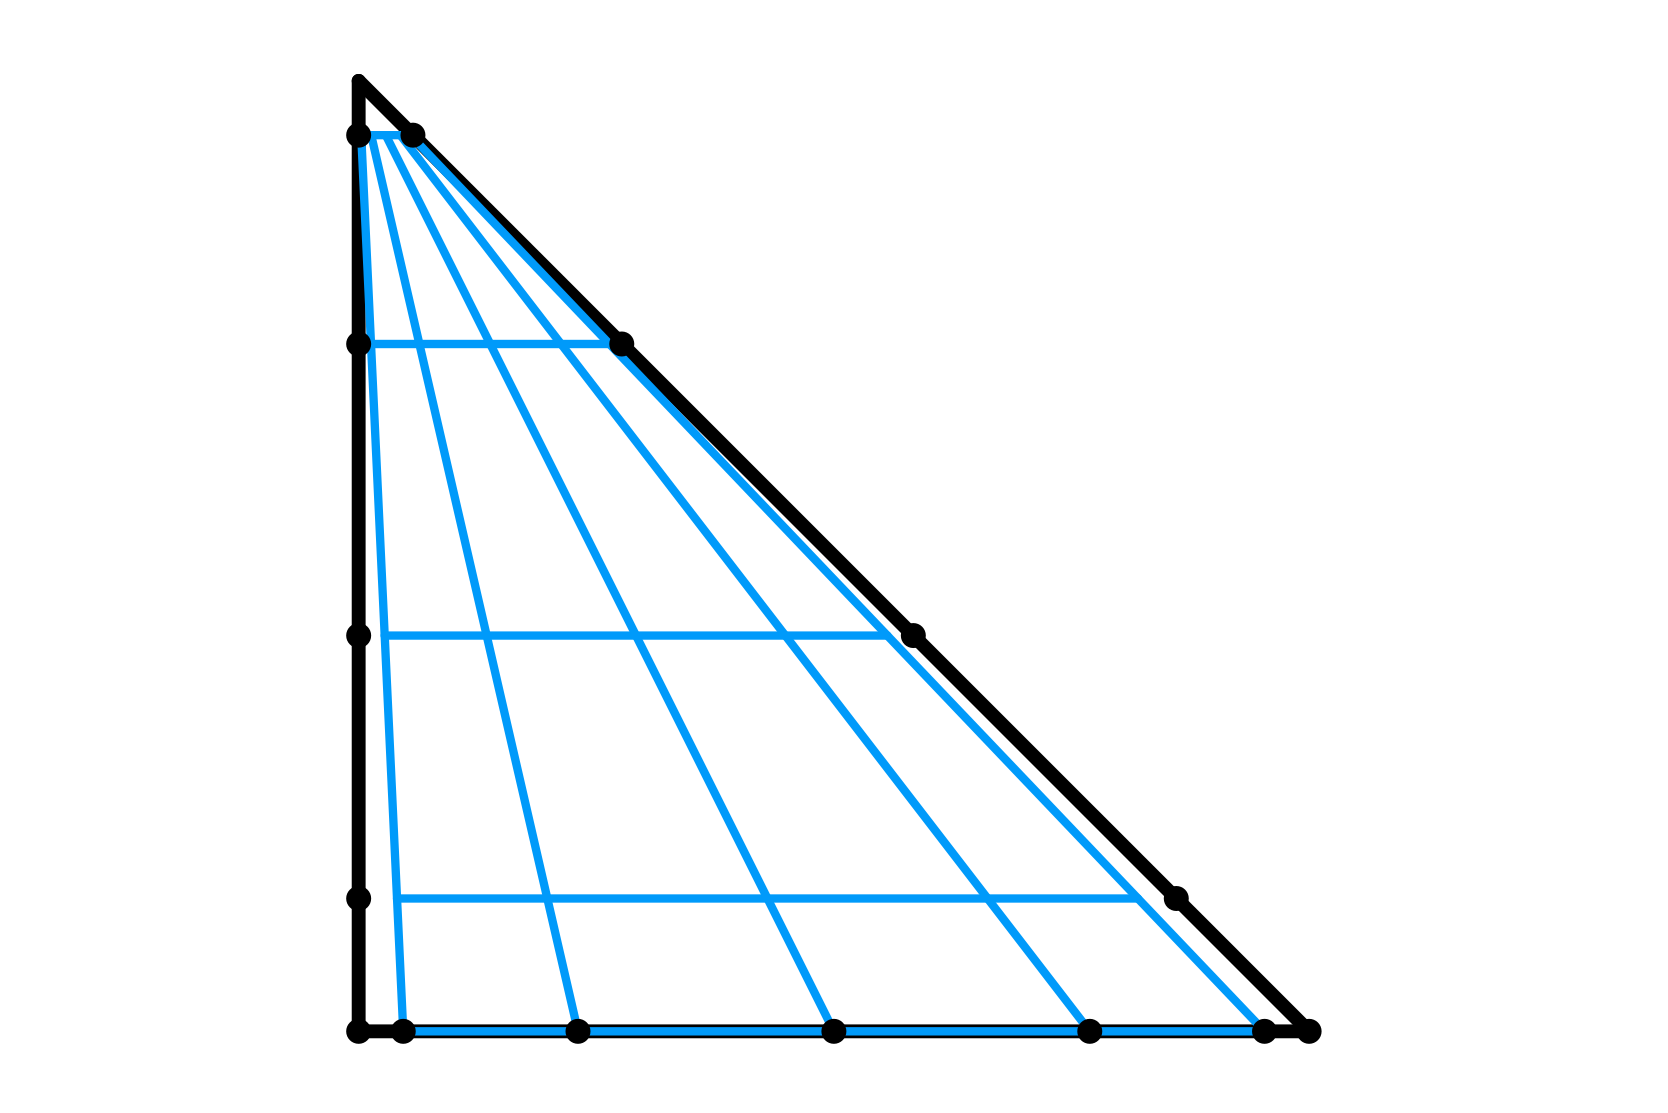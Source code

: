 <?xml version="1.0"?>
<!DOCTYPE ipe SYSTEM "ipe.dtd">
<ipe version="70000" creator="pdftoipe 2021/09/08">
<ipestyle>
<layout paper="352 350" frame="352 350" origin="0 0"/>
<symbol name="bullet"><path matrix="0.04 0 0 0.04 0 0" fill="black">
18 0 0 18 0 0 e</path></symbol>
</ipestyle>
<!-- Page: 1 1 -->
<page>
<path fill="1.000000 1.000000 1.000000">
-124 -24 m
476 -24 l
476 376 l
-124 376 l
</path>
<path fill="1.000000 1.000000 1.000000">
-12.19 -12.19 m
364.19 -12.19 l
364.19 364.19 l
-12.19 364.19 l
</path>
<path stroke="0.000000 0.000000 0.000000" pen="5" join="1" cap="1">
4.92 4.92 m
13.69 4.92 l
22.47 4.92 l
31.24 4.92 l
40.01 4.92 l
48.79 4.92 l
57.56 4.92 l
66.33 4.92 l
75.11 4.92 l
83.88 4.92 l
92.65 4.92 l
101.43 4.92 l
110.2 4.92 l
118.97 4.92 l
127.75 4.92 l
136.52 4.92 l
145.29 4.92 l
154.07 4.92 l
162.84 4.92 l
171.61 4.92 l
180.39 4.92 l
189.16 4.92 l
197.93 4.92 l
206.71 4.92 l
215.48 4.92 l
224.25 4.92 l
233.03 4.92 l
241.8 4.92 l
250.57 4.92 l
259.35 4.92 l
268.12 4.92 l
276.89 4.92 l
285.67 4.92 l
294.44 4.92 l
303.21 4.92 l
311.99 4.92 l
320.76 4.92 l
329.53 4.92 l
338.31 4.92 l
347.08 4.92 l
</path>
<path stroke="0.000000 0.000000 0.000000" pen="5" join="1" cap="1">
4.92 347.08 m
13.69 338.31 l
22.47 329.53 l
31.24 320.76 l
40.01 311.99 l
48.79 303.21 l
57.56 294.44 l
66.33 285.67 l
75.11 276.89 l
83.88 268.12 l
92.65 259.35 l
101.43 250.57 l
110.2 241.8 l
118.97 233.03 l
127.75 224.25 l
136.52 215.48 l
145.29 206.71 l
154.07 197.93 l
162.84 189.16 l
171.61 180.39 l
180.39 171.61 l
189.16 162.84 l
197.93 154.07 l
206.71 145.29 l
215.48 136.52 l
224.25 127.75 l
233.03 118.97 l
241.8 110.2 l
250.57 101.43 l
259.35 92.65 l
268.12 83.88 l
276.89 75.11 l
285.67 66.33 l
294.44 57.56 l
303.21 48.79 l
311.99 40.01 l
320.76 31.24 l
329.53 22.47 l
338.31 13.69 l
347.08 4.92 l
</path>
<path stroke="0.000000 0.000000 0.000000" pen="5" join="1" cap="1">
4.92 4.92 m
4.92 13.69 l
4.92 22.47 l
4.92 31.24 l
4.92 40.01 l
4.92 48.79 l
4.92 57.56 l
4.92 66.33 l
4.92 75.11 l
4.92 83.88 l
4.92 92.65 l
4.92 101.43 l
4.92 110.2 l
4.92 118.97 l
4.92 127.75 l
4.92 136.52 l
4.92 145.29 l
4.92 154.07 l
4.92 162.84 l
4.92 171.61 l
4.92 180.39 l
4.92 189.16 l
4.92 197.93 l
4.92 206.71 l
4.92 215.48 l
4.92 224.25 l
4.92 233.03 l
4.92 241.8 l
4.92 250.57 l
4.92 259.35 l
4.92 268.12 l
4.92 276.89 l
4.92 285.67 l
4.92 294.44 l
4.92 303.21 l
4.92 311.99 l
4.92 320.76 l
4.92 329.53 l
4.92 338.31 l
4.92 347.08 l
</path>
<path stroke="0.000000 0.605591 0.978699" pen="3" join="1" cap="1">
20.97 4.92 m
83.88 4.92 l
176 4.92 l
268.12 4.92 l
331.03 4.92 l
</path>
<path stroke="0.000000 0.605591 0.978699" pen="3" join="1" cap="1">
18.73 52.74 m
72.84 52.74 l
152.09 52.74 l
231.34 52.74 l
285.45 52.74 l
</path>
<path stroke="0.000000 0.605591 0.978699" pen="3" join="1" cap="1">
14.29 147.4 m
51 147.4 l
104.76 147.4 l
158.52 147.4 l
195.23 147.4 l
</path>
<path stroke="0.000000 0.605591 0.978699" pen="3" join="1" cap="1">
9.36 252.36 m
26.78 252.36 l
52.28 252.36 l
77.78 252.36 l
95.2 252.36 l
</path>
<path stroke="0.000000 0.605591 0.978699" pen="3" join="1" cap="1">
5.84 327.54 m
9.43 327.54 l
14.69 327.54 l
19.95 327.54 l
23.54 327.54 l
</path>
<path stroke="0.000000 0.605591 0.978699" pen="3" join="1" cap="1">
20.97 4.92 m
18.73 52.74 l
14.29 147.4 l
9.36 252.36 l
5.84 327.54 l
</path>
<path stroke="0.000000 0.605591 0.978699" pen="3" join="1" cap="1">
83.88 4.92 m
72.84 52.74 l
51 147.4 l
26.78 252.36 l
9.43 327.54 l
</path>
<path stroke="0.000000 0.605591 0.978699" pen="3" join="1" cap="1">
176 4.92 m
152.09 52.74 l
104.76 147.4 l
52.28 252.36 l
14.69 327.54 l
</path>
<path stroke="0.000000 0.605591 0.978699" pen="3" join="1" cap="1">
268.12 4.92 m
231.34 52.74 l
158.52 147.4 l
77.78 252.36 l
19.95 327.54 l
</path>
<path stroke="0.000000 0.605591 0.978699" pen="3" join="1" cap="1">
331.03 4.92 m
285.45 52.74 l
195.23 147.4 l
95.2 252.36 l
23.54 327.54 l
</path>
<path fill="0.000000 0.000000 0.000000">
20.97 9.42 m
18.48 9.42 16.47 7.4 16.47 4.92 c
16.47 2.43 18.48 0.42 20.97 0.42 c
23.46 0.42 25.47 2.43 25.47 4.92 c
25.47 7.4 23.46 9.42 20.97 9.42 c
</path>
<path fill="0.000000 0.000000 0.000000">
83.88 9.42 m
81.39 9.42 79.38 7.4 79.38 4.92 c
79.38 2.43 81.39 0.42 83.88 0.42 c
86.36 0.42 88.38 2.43 88.38 4.92 c
88.38 7.4 86.36 9.42 83.88 9.42 c
</path>
<path fill="0.000000 0.000000 0.000000">
176 9.42 m
173.51 9.42 171.5 7.4 171.5 4.92 c
171.5 2.43 173.51 0.42 176 0.42 c
178.49 0.42 180.5 2.43 180.5 4.92 c
180.5 7.4 178.49 9.42 176 9.42 c
</path>
<path fill="0.000000 0.000000 0.000000">
268.12 9.42 m
265.64 9.42 263.62 7.4 263.62 4.92 c
263.62 2.43 265.64 0.42 268.12 0.42 c
270.61 0.42 272.62 2.43 272.62 4.92 c
272.62 7.4 270.61 9.42 268.12 9.42 c
</path>
<path fill="0.000000 0.000000 0.000000">
331.03 9.42 m
328.54 9.42 326.53 7.4 326.53 4.92 c
326.53 2.43 328.54 0.42 331.03 0.42 c
333.52 0.42 335.53 2.43 335.53 4.92 c
335.53 7.4 333.52 9.42 331.03 9.42 c
</path>
<path fill="0.000000 0.000000 0.000000">
347.08 9.42 m
344.6 9.42 342.58 7.4 342.58 4.92 c
342.58 2.43 344.6 0.42 347.08 0.42 c
349.57 0.42 351.58 2.43 351.58 4.92 c
351.58 7.4 349.57 9.42 347.08 9.42 c
</path>
<path fill="0.000000 0.000000 0.000000">
299.26 57.24 m
296.78 57.24 294.76 55.22 294.76 52.74 c
294.76 50.25 296.78 48.24 299.26 48.24 c
301.75 48.24 303.76 50.25 303.76 52.74 c
303.76 55.22 301.75 57.24 299.26 57.24 c
</path>
<path fill="0.000000 0.000000 0.000000">
204.6 151.9 m
202.12 151.9 200.1 149.88 200.1 147.4 c
200.1 144.91 202.12 142.9 204.6 142.9 c
207.09 142.9 209.1 144.91 209.1 147.4 c
209.1 149.88 207.09 151.9 204.6 151.9 c
</path>
<path fill="0.000000 0.000000 0.000000">
99.64 256.86 m
97.16 256.86 95.14 254.84 95.14 252.36 c
95.14 249.87 97.16 247.86 99.64 247.86 c
102.13 247.86 104.14 249.87 104.14 252.36 c
104.14 254.84 102.13 256.86 99.64 256.86 c
</path>
<path fill="0.000000 0.000000 0.000000">
24.46 332.04 m
21.97 332.04 19.96 330.03 19.96 327.54 c
19.96 325.06 21.97 323.04 24.46 323.04 c
26.94 323.04 28.96 325.06 28.96 327.54 c
28.96 330.03 26.94 332.04 24.46 332.04 c
</path>
<path fill="0.000000 0.000000 0.000000">
4.92 332.04 m
2.43 332.04 0.42 330.03 0.42 327.54 c
0.42 325.06 2.43 323.04 4.92 323.04 c
7.4 323.04 9.42 325.06 9.42 327.54 c
9.42 330.03 7.4 332.04 4.92 332.04 c
</path>
<path fill="0.000000 0.000000 0.000000">
4.92 256.86 m
2.43 256.86 0.42 254.84 0.42 252.36 c
0.42 249.87 2.43 247.86 4.92 247.86 c
7.4 247.86 9.42 249.87 9.42 252.36 c
9.42 254.84 7.4 256.86 4.92 256.86 c
</path>
<path fill="0.000000 0.000000 0.000000">
4.92 151.9 m
2.43 151.9 0.42 149.88 0.42 147.4 c
0.42 144.91 2.43 142.9 4.92 142.9 c
7.4 142.9 9.42 144.91 9.42 147.4 c
9.42 149.88 7.4 151.9 4.92 151.9 c
</path>
<path fill="0.000000 0.000000 0.000000">
4.92 57.24 m
2.43 57.24 0.42 55.22 0.42 52.74 c
0.42 50.25 2.43 48.24 4.92 48.24 c
7.4 48.24 9.42 50.25 9.42 52.74 c
9.42 55.22 7.4 57.24 4.92 57.24 c
</path>
<path fill="0.000000 0.000000 0.000000">
4.92 9.42 m
2.43 9.42 0.42 7.4 0.42 4.92 c
0.42 2.43 2.43 0.42 4.92 0.42 c
7.4 0.42 9.42 2.43 9.42 4.92 c
9.42 7.4 7.4 9.42 4.92 9.42 c
</path>
</page>
</ipe>
